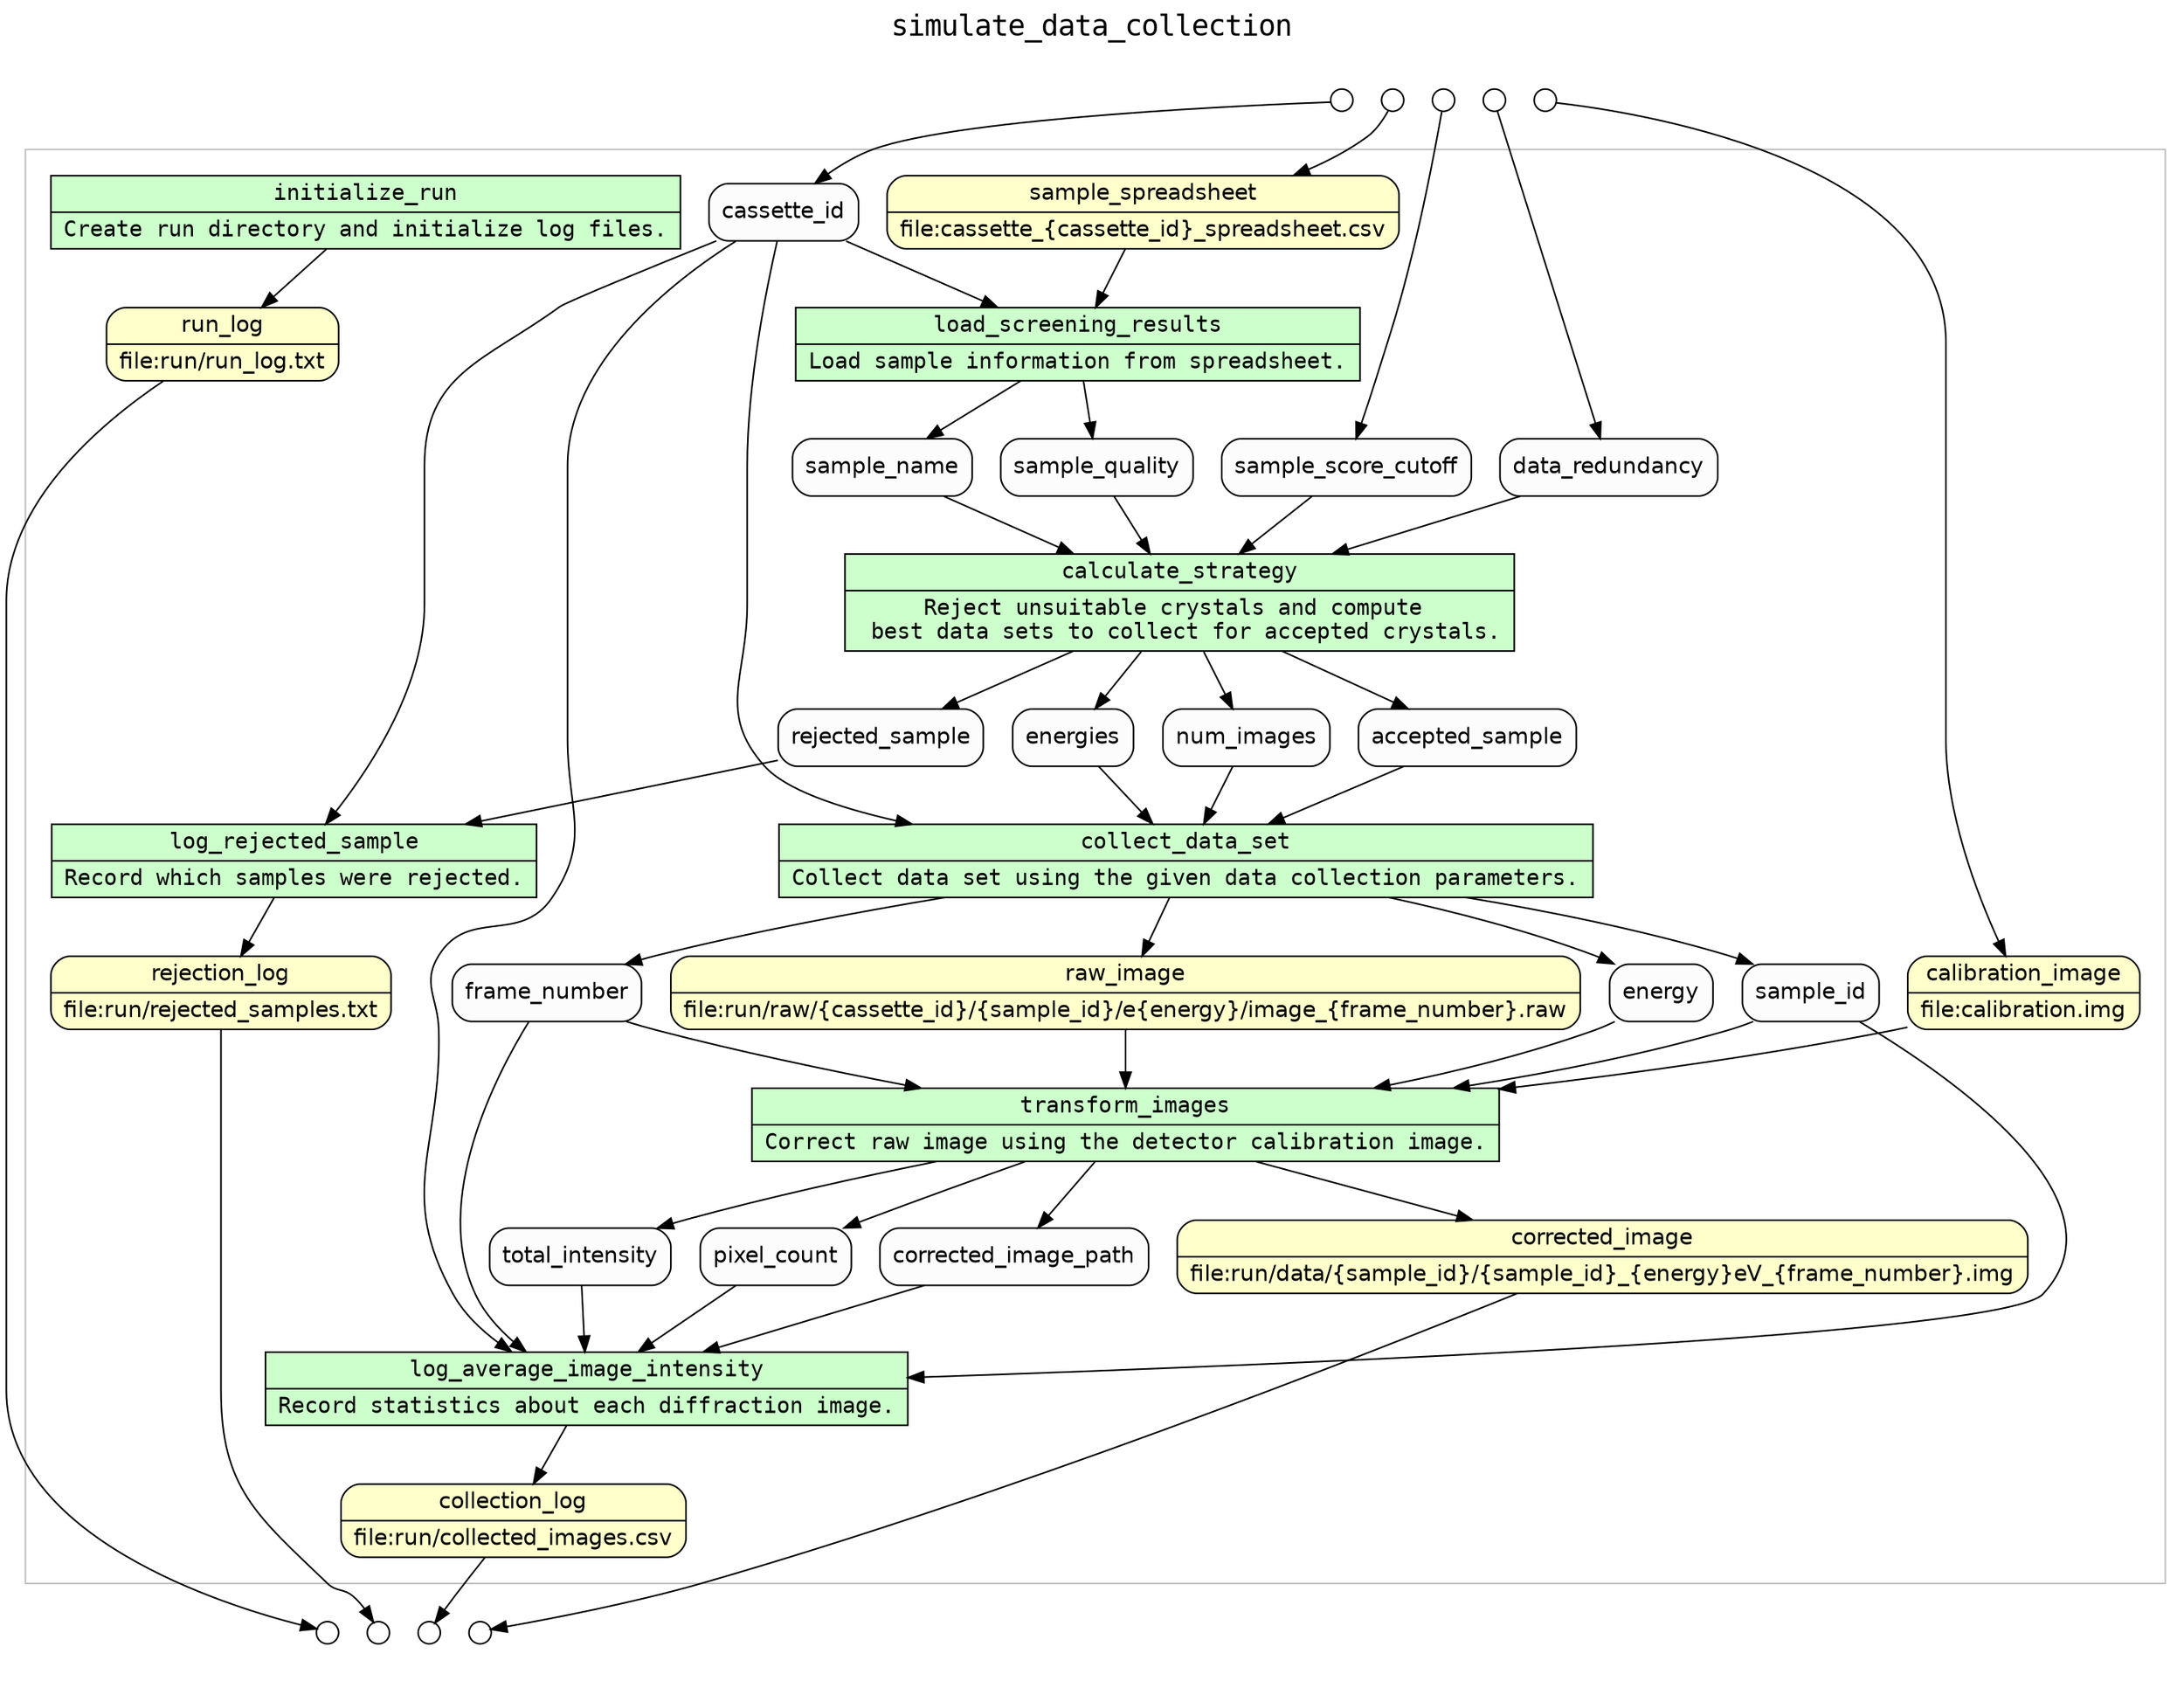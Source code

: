 
/* Start of top-level graph */
digraph Workflow {
rankdir=TB

/* Title for graph */
fontname=Courier; fontsize=18; labelloc=t
label=simulate_data_collection

/* Start of double cluster for drawing box around nodes in workflow */
subgraph cluster_workflow_box_outer { label=""; color=grey; penwidth=1
subgraph cluster_workflow_box_inner { label=""; color=white

/* Style for nodes representing atomic programs in workflow */
node[shape=box style=filled fillcolor="#CCFFCC" peripheries=1 fontname=Courier]

/* Nodes representing atomic programs in workflow */
initialize_run [shape=record rankdir=LR label="{<f0> initialize_run |<f1> Create run directory and initialize log files.}"];
load_screening_results [shape=record rankdir=LR label="{<f0> load_screening_results |<f1> Load sample information from spreadsheet.}"];
calculate_strategy [shape=record rankdir=LR label="{<f0> calculate_strategy |<f1> Reject unsuitable crystals and compute \n best data sets to collect for accepted crystals.}"];
log_rejected_sample [shape=record rankdir=LR label="{<f0> log_rejected_sample |<f1> Record which samples were rejected.}"];
collect_data_set [shape=record rankdir=LR label="{<f0> collect_data_set |<f1> Collect data set using the given data collection parameters.}"];
transform_images [shape=record rankdir=LR label="{<f0> transform_images |<f1> Correct raw image using the detector calibration image.}"];
log_average_image_intensity [shape=record rankdir=LR label="{<f0> log_average_image_intensity |<f1> Record statistics about each diffraction image.}"];

/* Style for nodes representing non-parameter data channels in workflow */
node[shape=box style="rounded,filled" fillcolor="#FFFFCC" peripheries=1 fontname=Helvetica]

/* Nodes for non-parameter data channels in workflow */
corrected_image [shape=record rankdir=LR label="{<f0> corrected_image |<f1> file\:run/data/\{sample_id\}/\{sample_id\}_\{energy\}eV_\{frame_number\}.img}"];
run_log [shape=record rankdir=LR label="{<f0> run_log |<f1> file\:run/run_log.txt}"];
collection_log [shape=record rankdir=LR label="{<f0> collection_log |<f1> file\:run/collected_images.csv}"];
rejection_log [shape=record rankdir=LR label="{<f0> rejection_log |<f1> file\:run/rejected_samples.txt}"];
sample_spreadsheet [shape=record rankdir=LR label="{<f0> sample_spreadsheet |<f1> file\:cassette_\{cassette_id\}_spreadsheet.csv}"];
raw_image [shape=record rankdir=LR label="{<f0> raw_image |<f1> file\:run/raw/\{cassette_id\}/\{sample_id\}/e\{energy\}/image_\{frame_number\}.raw}"];
calibration_image [shape=record rankdir=LR label="{<f0> calibration_image |<f1> file\:calibration.img}"];

/* Style for nodes representing parameter channels in workflow */
node[shape=box style="rounded,filled" fillcolor="#FCFCFC" peripheries=1 fontname=Helvetica]

/* Nodes representing parameter channels in workflow */
cassette_id
sample_score_cutoff
data_redundancy
sample_name
sample_quality
rejected_sample
num_images
accepted_sample
energies
sample_id
energy
frame_number
corrected_image_path
total_intensity
pixel_count

/* Edges representing connections between programs and channels */
initialize_run -> run_log
load_screening_results -> sample_name
load_screening_results -> sample_quality
cassette_id -> load_screening_results
sample_spreadsheet -> load_screening_results
calculate_strategy -> accepted_sample
calculate_strategy -> rejected_sample
calculate_strategy -> num_images
calculate_strategy -> energies
sample_score_cutoff -> calculate_strategy
data_redundancy -> calculate_strategy
sample_name -> calculate_strategy
sample_quality -> calculate_strategy
log_rejected_sample -> rejection_log
cassette_id -> log_rejected_sample
rejected_sample -> log_rejected_sample
collect_data_set -> sample_id
collect_data_set -> energy
collect_data_set -> frame_number
collect_data_set -> raw_image
cassette_id -> collect_data_set
num_images -> collect_data_set
accepted_sample -> collect_data_set
energies -> collect_data_set
transform_images -> corrected_image
transform_images -> corrected_image_path
transform_images -> total_intensity
transform_images -> pixel_count
sample_id -> transform_images
energy -> transform_images
frame_number -> transform_images
raw_image -> transform_images
calibration_image -> transform_images
log_average_image_intensity -> collection_log
cassette_id -> log_average_image_intensity
sample_id -> log_average_image_intensity
frame_number -> log_average_image_intensity
corrected_image_path -> log_average_image_intensity
total_intensity -> log_average_image_intensity
pixel_count -> log_average_image_intensity

/* End of double cluster for drawing box around nodes in workflow */
}}

/* Hidden double-cluster for grouping workflow input ports */
subgraph cluster_input_ports_group_outer { label=""; color=white
subgraph cluster_input_ports_group_inner { label=""; color=white

/* Style for nodes representing workflow input ports */
node[shape=circle style="rounded,filled" fillcolor="#FFFFFF" peripheries=1 fontname=Helvetica width=0.2]

/* Nodes representing workflow input ports */
cassette_id_input_port [label=""]
sample_score_cutoff_input_port [label=""]
data_redundancy_input_port [label=""]
sample_spreadsheet_input_port [label=""]
calibration_image_input_port [label=""]

/* End of double-cluster for grouping workflow input ports */
}}

/* Hidden double-cluster for grouping workflow output ports */
subgraph cluster_output_ports_group_outer { label=""; color=white
subgraph cluster_output_ports_group_inner { label=""; color=white

/* Style for nodes representing workflow output ports */
node[shape=circle style="rounded,filled" fillcolor="#FFFFFF" peripheries=1 fontname=Helvetica width=0.2]

/* Nodes representing workflow output ports */
corrected_image_output_port [label=""]
run_log_output_port [label=""]
collection_log_output_port [label=""]
rejection_log_output_port [label=""]

/* End of double-cluster for grouping workflow output ports */
}}

/* Edges from input ports to channels */
cassette_id_input_port -> cassette_id
sample_score_cutoff_input_port -> sample_score_cutoff
data_redundancy_input_port -> data_redundancy
sample_spreadsheet_input_port -> sample_spreadsheet
calibration_image_input_port -> calibration_image

/* Edges from channels to output ports */
corrected_image -> corrected_image_output_port
run_log -> run_log_output_port
collection_log -> collection_log_output_port
rejection_log -> rejection_log_output_port

/* End of top-level graph */
}
